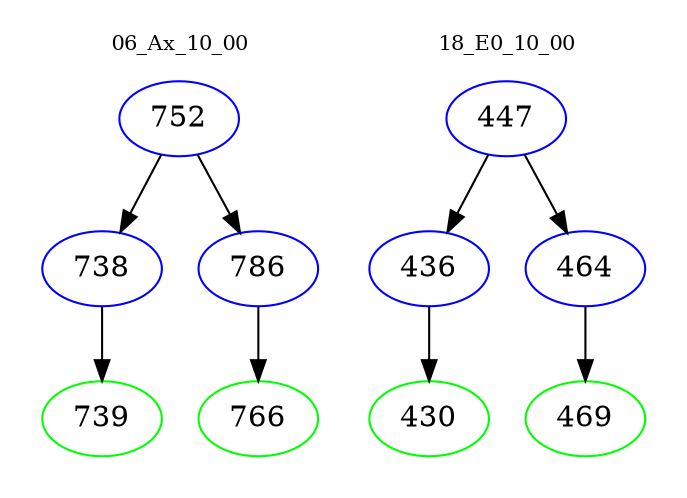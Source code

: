 digraph{
subgraph cluster_0 {
color = white
label = "06_Ax_10_00";
fontsize=10;
T0_752 [label="752", color="blue"]
T0_752 -> T0_738 [color="black"]
T0_738 [label="738", color="blue"]
T0_738 -> T0_739 [color="black"]
T0_739 [label="739", color="green"]
T0_752 -> T0_786 [color="black"]
T0_786 [label="786", color="blue"]
T0_786 -> T0_766 [color="black"]
T0_766 [label="766", color="green"]
}
subgraph cluster_1 {
color = white
label = "18_E0_10_00";
fontsize=10;
T1_447 [label="447", color="blue"]
T1_447 -> T1_436 [color="black"]
T1_436 [label="436", color="blue"]
T1_436 -> T1_430 [color="black"]
T1_430 [label="430", color="green"]
T1_447 -> T1_464 [color="black"]
T1_464 [label="464", color="blue"]
T1_464 -> T1_469 [color="black"]
T1_469 [label="469", color="green"]
}
}
